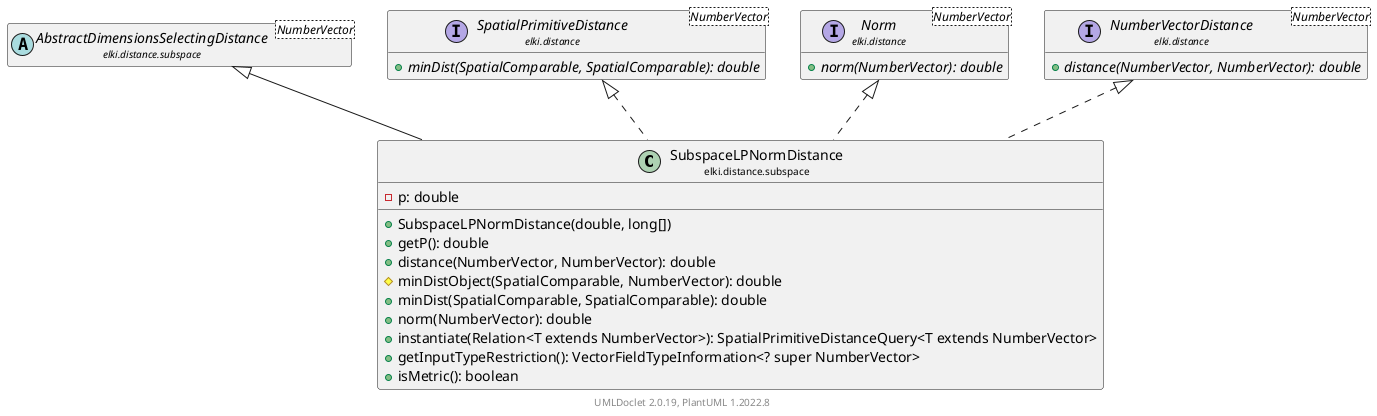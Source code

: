 @startuml
    remove .*\.(Instance|Par|Parameterizer|Factory)$
    set namespaceSeparator none
    hide empty fields
    hide empty methods

    class "<size:14>SubspaceLPNormDistance\n<size:10>elki.distance.subspace" as elki.distance.subspace.SubspaceLPNormDistance [[SubspaceLPNormDistance.html]] {
        -p: double
        +SubspaceLPNormDistance(double, long[])
        +getP(): double
        +distance(NumberVector, NumberVector): double
        #minDistObject(SpatialComparable, NumberVector): double
        +minDist(SpatialComparable, SpatialComparable): double
        +norm(NumberVector): double
        +instantiate(Relation<T extends NumberVector>): SpatialPrimitiveDistanceQuery<T extends NumberVector>
        +getInputTypeRestriction(): VectorFieldTypeInformation<? super NumberVector>
        +isMetric(): boolean
    }

    abstract class "<size:14>AbstractDimensionsSelectingDistance\n<size:10>elki.distance.subspace" as elki.distance.subspace.AbstractDimensionsSelectingDistance<NumberVector> [[AbstractDimensionsSelectingDistance.html]]
    interface "<size:14>SpatialPrimitiveDistance\n<size:10>elki.distance" as elki.distance.SpatialPrimitiveDistance<NumberVector> [[../SpatialPrimitiveDistance.html]] {
        {abstract} +minDist(SpatialComparable, SpatialComparable): double
    }
    interface "<size:14>Norm\n<size:10>elki.distance" as elki.distance.Norm<NumberVector> [[../Norm.html]] {
        {abstract} +norm(NumberVector): double
    }
    interface "<size:14>NumberVectorDistance\n<size:10>elki.distance" as elki.distance.NumberVectorDistance<NumberVector> [[../NumberVectorDistance.html]] {
        {abstract} +distance(NumberVector, NumberVector): double
    }
    class "<size:14>SubspaceLPNormDistance.Par\n<size:10>elki.distance.subspace" as elki.distance.subspace.SubspaceLPNormDistance.Par [[SubspaceLPNormDistance.Par.html]]

    elki.distance.subspace.AbstractDimensionsSelectingDistance <|-- elki.distance.subspace.SubspaceLPNormDistance
    elki.distance.SpatialPrimitiveDistance <|.. elki.distance.subspace.SubspaceLPNormDistance
    elki.distance.Norm <|.. elki.distance.subspace.SubspaceLPNormDistance
    elki.distance.NumberVectorDistance <|.. elki.distance.subspace.SubspaceLPNormDistance
    elki.distance.subspace.SubspaceLPNormDistance +-- elki.distance.subspace.SubspaceLPNormDistance.Par

    center footer UMLDoclet 2.0.19, PlantUML 1.2022.8
@enduml
